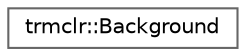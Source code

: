 digraph "Graphical Class Hierarchy"
{
 // LATEX_PDF_SIZE
  bgcolor="transparent";
  edge [fontname=Helvetica,fontsize=10,labelfontname=Helvetica,labelfontsize=10];
  node [fontname=Helvetica,fontsize=10,shape=box,height=0.2,width=0.4];
  rankdir="LR";
  Node0 [id="Node000000",label="trmclr::Background",height=0.2,width=0.4,color="grey40", fillcolor="white", style="filled",URL="$structtrmclr_1_1Background.html",tooltip=" "];
}
